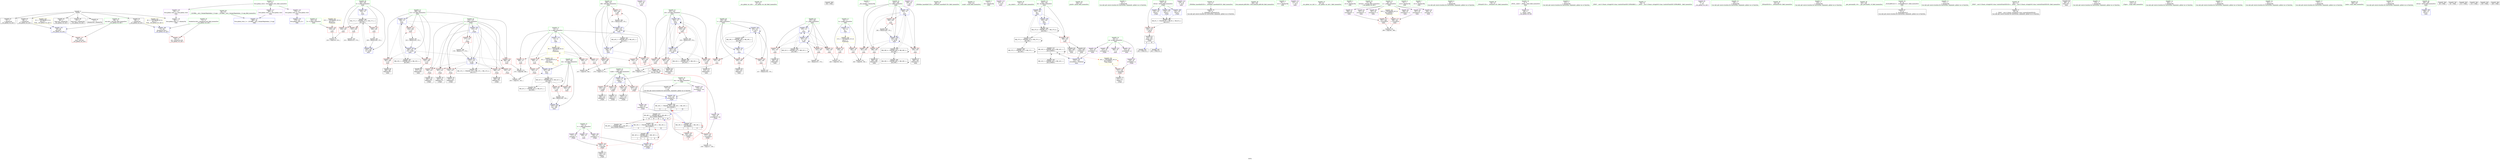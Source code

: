 digraph "SVFG" {
	label="SVFG";

	Node0x556168d90f80 [shape=record,color=grey,label="{NodeID: 0\nNullPtr}"];
	Node0x556168d90f80 -> Node0x556168db9830[style=solid];
	Node0x556168d90f80 -> Node0x556168db9930[style=solid];
	Node0x556168d90f80 -> Node0x556168db9a00[style=solid];
	Node0x556168d90f80 -> Node0x556168db9ad0[style=solid];
	Node0x556168d90f80 -> Node0x556168db9ba0[style=solid];
	Node0x556168d90f80 -> Node0x556168db9c70[style=solid];
	Node0x556168d90f80 -> Node0x556168dc09a0[style=solid];
	Node0x556168dbd4e0 [shape=record,color=grey,label="{NodeID: 277\n220 = cmp(218, 219, )\n}"];
	Node0x556168dbb730 [shape=record,color=blue,label="{NodeID: 194\n195\<--257\ni\<--inc13\nmain\n}"];
	Node0x556168dbb730 -> Node0x556168dbf080[style=dashed];
	Node0x556168dbb730 -> Node0x556168dbf150[style=dashed];
	Node0x556168dbb730 -> Node0x556168dbf220[style=dashed];
	Node0x556168dbb730 -> Node0x556168dbb730[style=dashed];
	Node0x556168dbb730 -> Node0x556168dd2c90[style=dashed];
	Node0x556168db88f0 [shape=record,color=purple,label="{NodeID: 111\n212\<--29\n\<--.str.2\nmain\n}"];
	Node0x556168db6c20 [shape=record,color=green,label="{NodeID: 28\n42\<--43\n__cxx_global_var_init\<--__cxx_global_var_init_field_insensitive\n}"];
	Node0x556168df4b10 [shape=record,color=black,label="{NodeID: 388\n356 = PHI()\n}"];
	Node0x556168dbe930 [shape=record,color=red,label="{NodeID: 139\n177\<--122\n\<--i\n_Z2goi\n}"];
	Node0x556168dbe930 -> Node0x556168dc68f0[style=solid];
	Node0x556168db9360 [shape=record,color=green,label="{NodeID: 56\n209\<--210\ni48\<--i48_field_insensitive\nmain\n}"];
	Node0x556168db9360 -> Node0x556168dc0190[style=solid];
	Node0x556168db9360 -> Node0x556168dc0260[style=solid];
	Node0x556168db9360 -> Node0x556168dc0330[style=solid];
	Node0x556168db9360 -> Node0x556168dbc020[style=solid];
	Node0x556168db9360 -> Node0x556168dbc1c0[style=solid];
	Node0x556168dbfff0 [shape=record,color=red,label="{NodeID: 167\n345\<--207\n\<--res\nmain\n}"];
	Node0x556168dbfff0 -> Node0x556168dc5e70[style=solid];
	Node0x556168dbabd0 [shape=record,color=black,label="{NodeID: 84\n286\<--285\nidxprom26\<--\nmain\n}"];
	Node0x556168da9210 [shape=record,color=green,label="{NodeID: 1\n7\<--1\n__dso_handle\<--dummyObj\nGlob }"];
	Node0x556168dc8b00 [shape=record,color=grey,label="{NodeID: 278\n240 = cmp(238, 239, )\n}"];
	Node0x556168dbb800 [shape=record,color=blue,label="{NodeID: 195\n199\<--14\ni15\<--\nmain\n}"];
	Node0x556168dbb800 -> Node0x556168dbf560[style=dashed];
	Node0x556168dbb800 -> Node0x556168dbf630[style=dashed];
	Node0x556168dbb800 -> Node0x556168dbf700[style=dashed];
	Node0x556168dbb800 -> Node0x556168dbf7d0[style=dashed];
	Node0x556168dbb800 -> Node0x556168dbbe80[style=dashed];
	Node0x556168dbb800 -> Node0x556168dd3690[style=dashed];
	Node0x556168db89c0 [shape=record,color=purple,label="{NodeID: 112\n248\<--29\n\<--.str.2\nmain\n}"];
	Node0x556168db6cf0 [shape=record,color=green,label="{NodeID: 29\n46\<--47\n_ZNSt8ios_base4InitC1Ev\<--_ZNSt8ios_base4InitC1Ev_field_insensitive\n}"];
	Node0x556168dc1530 [shape=record,color=black,label="{NodeID: 389\n117 = PHI(164, 342, )\n0th arg _Z2goi }"];
	Node0x556168dc1530 -> Node0x556168dc0c40[style=solid];
	Node0x556168dd99c0 [shape=record,color=black,label="{NodeID: 306\nMR_16V_4 = PHI(MR_16V_7, MR_16V_3, )\npts\{250000 \}\n|{|<s2>8|<s3>8|<s4>8}}"];
	Node0x556168dd99c0 -> Node0x556168dd1d90[style=dashed];
	Node0x556168dd99c0 -> Node0x556168dd99c0[style=dashed];
	Node0x556168dd99c0:s2 -> Node0x556168dbea00[style=dashed,color=red];
	Node0x556168dd99c0:s3 -> Node0x556168dc0de0[style=dashed,color=red];
	Node0x556168dd99c0:s4 -> Node0x556168dd1d90[style=dashed,color=red];
	Node0x556168dbea00 [shape=record,color=red,label="{NodeID: 140\n128\<--127\n\<--arrayidx\n_Z2goi\n}"];
	Node0x556168dbea00 -> Node0x556168dba2e0[style=solid];
	Node0x556168db9430 [shape=record,color=green,label="{NodeID: 57\n214\<--215\nscanf\<--scanf_field_insensitive\n}"];
	Node0x556168dc00c0 [shape=record,color=red,label="{NodeID: 168\n354\<--207\n\<--res\nmain\n}"];
	Node0x556168dbaca0 [shape=record,color=black,label="{NodeID: 85\n289\<--288\nidxprom28\<--\nmain\n}"];
	Node0x556168da19d0 [shape=record,color=green,label="{NodeID: 2\n11\<--1\n.str\<--dummyObj\nGlob }"];
	Node0x556168dbb8d0 [shape=record,color=blue,label="{NodeID: 196\n201\<--14\nj19\<--\nmain\n}"];
	Node0x556168dbb8d0 -> Node0x556168dbf8a0[style=dashed];
	Node0x556168dbb8d0 -> Node0x556168dbf970[style=dashed];
	Node0x556168dbb8d0 -> Node0x556168dbfa40[style=dashed];
	Node0x556168dbb8d0 -> Node0x556168dbfb10[style=dashed];
	Node0x556168dbb8d0 -> Node0x556168dbb8d0[style=dashed];
	Node0x556168dbb8d0 -> Node0x556168dbbdb0[style=dashed];
	Node0x556168dbb8d0 -> Node0x556168dd3b90[style=dashed];
	Node0x556168db8a90 [shape=record,color=purple,label="{NodeID: 113\n224\<--31\n\<--.str.3\nmain\n}"];
	Node0x556168db6dc0 [shape=record,color=green,label="{NodeID: 30\n52\<--53\n__cxa_atexit\<--__cxa_atexit_field_insensitive\n}"];
	Node0x556168dd9ec0 [shape=record,color=black,label="{NodeID: 307\nMR_18V_3 = PHI(MR_18V_7, MR_18V_1, )\npts\{280000 \}\n|{|<s5>8|<s6>8}}"];
	Node0x556168dd9ec0 -> Node0x556168dbeba0[style=dashed];
	Node0x556168dd9ec0 -> Node0x556168dbec70[style=dashed];
	Node0x556168dd9ec0 -> Node0x556168dc0f80[style=dashed];
	Node0x556168dd9ec0 -> Node0x556168dd2290[style=dashed];
	Node0x556168dd9ec0 -> Node0x556168dd9ec0[style=dashed];
	Node0x556168dd9ec0:s5 -> Node0x556168dd2290[style=dashed,color=red];
	Node0x556168dd9ec0:s6 -> Node0x556168dd9ec0[style=dashed,color=red];
	Node0x556168dbead0 [shape=record,color=red,label="{NodeID: 141\n151\<--150\n\<--arrayidx6\n_Z2goi\n}"];
	Node0x556168dbead0 -> Node0x556168dba620[style=solid];
	Node0x556168db9530 [shape=record,color=green,label="{NodeID: 58\n226\<--227\nprintf\<--printf_field_insensitive\n}"];
	Node0x556168dc0190 [shape=record,color=red,label="{NodeID: 169\n335\<--209\n\<--i48\nmain\n}"];
	Node0x556168dc0190 -> Node0x556168dbc8e0[style=solid];
	Node0x556168dbad70 [shape=record,color=black,label="{NodeID: 86\n293\<--292\nidxprom30\<--\nmain\n}"];
	Node0x556168da9770 [shape=record,color=green,label="{NodeID: 3\n14\<--1\n\<--dummyObj\nCan only get source location for instruction, argument, global var or function.}"];
	Node0x556168dd1390 [shape=record,color=black,label="{NodeID: 280\nMR_8V_3 = PHI(MR_8V_5, MR_8V_2, MR_8V_4, )\npts\{119 \}\n}"];
	Node0x556168dd1390 -> Node0x556168dbe110[style=dashed];
	Node0x556168dbb9a0 [shape=record,color=blue,label="{NodeID: 197\n203\<--138\nok\<--\nmain\n}"];
	Node0x556168dbb9a0 -> Node0x556168dbfbe0[style=dashed];
	Node0x556168dbb9a0 -> Node0x556168dbbb40[style=dashed];
	Node0x556168dbb9a0 -> Node0x556168dd76c0[style=dashed];
	Node0x556168dbb9a0 -> Node0x556168ddd0f0[style=dashed];
	Node0x556168db8b60 [shape=record,color=purple,label="{NodeID: 114\n228\<--33\n\<--.str.4\nmain\n}"];
	Node0x556168db6e90 [shape=record,color=green,label="{NodeID: 31\n51\<--57\n_ZNSt8ios_base4InitD1Ev\<--_ZNSt8ios_base4InitD1Ev_field_insensitive\n}"];
	Node0x556168db6e90 -> Node0x556168dba010[style=solid];
	Node0x556168dbeba0 [shape=record,color=red,label="{NodeID: 142\n157\<--156\n\<--arrayidx10\n_Z2goi\n}"];
	Node0x556168dbeba0 -> Node0x556168dbd1e0[style=solid];
	Node0x556168db9630 [shape=record,color=green,label="{NodeID: 59\n264\<--265\nllvm.memset.p0i8.i64\<--llvm.memset.p0i8.i64_field_insensitive\n}"];
	Node0x556168dc0260 [shape=record,color=red,label="{NodeID: 170\n342\<--209\n\<--i48\nmain\n|{<s0>16}}"];
	Node0x556168dc0260:s0 -> Node0x556168dc1530[style=solid,color=red];
	Node0x556168dbae40 [shape=record,color=black,label="{NodeID: 87\n296\<--295\nidxprom32\<--\nmain\n}"];
	Node0x556168da9800 [shape=record,color=green,label="{NodeID: 4\n29\<--1\n.str.2\<--dummyObj\nGlob }"];
	Node0x556168dd1890 [shape=record,color=black,label="{NodeID: 281\nMR_12V_2 = PHI(MR_12V_4, MR_12V_1, MR_12V_4, )\npts\{123 \}\n}"];
	Node0x556168dbba70 [shape=record,color=blue,label="{NodeID: 198\n205\<--14\nl\<--\nmain\n}"];
	Node0x556168dbba70 -> Node0x556168dbfcb0[style=dashed];
	Node0x556168dbba70 -> Node0x556168dbfd80[style=dashed];
	Node0x556168dbba70 -> Node0x556168dbfe50[style=dashed];
	Node0x556168dbba70 -> Node0x556168dbff20[style=dashed];
	Node0x556168dbba70 -> Node0x556168dbbc10[style=dashed];
	Node0x556168dbba70 -> Node0x556168ddd5f0[style=dashed];
	Node0x556168db8c30 [shape=record,color=purple,label="{NodeID: 115\n355\<--35\n\<--.str.5\nmain\n}"];
	Node0x556168db6f60 [shape=record,color=green,label="{NodeID: 32\n64\<--65\n__cxx_global_var_init.1\<--__cxx_global_var_init.1_field_insensitive\n}"];
	Node0x556168dbec70 [shape=record,color=red,label="{NodeID: 143\n164\<--163\n\<--arrayidx13\n_Z2goi\n|{<s0>8}}"];
	Node0x556168dbec70:s0 -> Node0x556168dc1530[style=solid,color=red];
	Node0x556168db9730 [shape=record,color=green,label="{NodeID: 60\n39\<--374\n_GLOBAL__sub_I_SergeyRogulenko_2_0.cpp\<--_GLOBAL__sub_I_SergeyRogulenko_2_0.cpp_field_insensitive\n}"];
	Node0x556168db9730 -> Node0x556168dc08a0[style=solid];
	Node0x556168dc0330 [shape=record,color=red,label="{NodeID: 171\n350\<--209\n\<--i48\nmain\n}"];
	Node0x556168dc0330 -> Node0x556168dbc760[style=solid];
	Node0x556168dbaf10 [shape=record,color=black,label="{NodeID: 88\n309\<--308\ntobool\<--\nmain\n}"];
	Node0x556168da8c80 [shape=record,color=green,label="{NodeID: 5\n31\<--1\n.str.3\<--dummyObj\nGlob }"];
	Node0x556168dd1d90 [shape=record,color=black,label="{NodeID: 282\nMR_16V_2 = PHI(MR_16V_4, MR_16V_1, MR_16V_5, )\npts\{250000 \}\n|{<s0>8|<s1>8|<s2>16}}"];
	Node0x556168dd1d90:s0 -> Node0x556168dd1d90[style=dashed,color=blue];
	Node0x556168dd1d90:s1 -> Node0x556168dd99c0[style=dashed,color=blue];
	Node0x556168dd1d90:s2 -> Node0x556168ddc6c0[style=dashed,color=blue];
	Node0x556168dbbb40 [shape=record,color=blue,label="{NodeID: 199\n203\<--262\nok\<--\nmain\n}"];
	Node0x556168dbbb40 -> Node0x556168dd76c0[style=dashed];
	Node0x556168dbd5f0 [shape=record,color=purple,label="{NodeID: 116\n379\<--37\nllvm.global_ctors_0\<--llvm.global_ctors\nGlob }"];
	Node0x556168dbd5f0 -> Node0x556168dc07a0[style=solid];
	Node0x556168db7030 [shape=record,color=green,label="{NodeID: 33\n67\<--68\nref.tmp\<--ref.tmp_field_insensitive\n__cxx_global_var_init.1\n}"];
	Node0x556168dbed40 [shape=record,color=red,label="{NodeID: 144\n219\<--191\n\<--tt\nmain\n}"];
	Node0x556168dbed40 -> Node0x556168dbd4e0[style=solid];
	Node0x556168db9830 [shape=record,color=black,label="{NodeID: 61\n2\<--3\ndummyVal\<--dummyVal\n}"];
	Node0x556168dc0400 [shape=record,color=red,label="{NodeID: 172\n291\<--290\n\<--arrayidx29\nmain\n}"];
	Node0x556168dc0400 -> Node0x556168dbca60[style=solid];
	Node0x556168dbafe0 [shape=record,color=black,label="{NodeID: 89\n316\<--308\nfrombool\<--\nmain\n}"];
	Node0x556168dbafe0 -> Node0x556168dbbce0[style=solid];
	Node0x556168da8d10 [shape=record,color=green,label="{NodeID: 6\n33\<--1\n.str.4\<--dummyObj\nGlob }"];
	Node0x556168dd2290 [shape=record,color=black,label="{NodeID: 283\nMR_18V_2 = PHI(MR_18V_3, MR_18V_1, MR_18V_5, )\npts\{280000 \}\n|{<s0>8|<s1>8|<s2>16}}"];
	Node0x556168dd2290:s0 -> Node0x556168dc0f80[style=dashed,color=blue];
	Node0x556168dd2290:s1 -> Node0x556168dd9ec0[style=dashed,color=blue];
	Node0x556168dd2290:s2 -> Node0x556168ddc6c0[style=dashed,color=blue];
	Node0x556168dbbc10 [shape=record,color=blue,label="{NodeID: 200\n205\<--305\nl\<--inc36\nmain\n}"];
	Node0x556168dbbc10 -> Node0x556168dbfcb0[style=dashed];
	Node0x556168dbbc10 -> Node0x556168dbfd80[style=dashed];
	Node0x556168dbbc10 -> Node0x556168dbfe50[style=dashed];
	Node0x556168dbbc10 -> Node0x556168dbff20[style=dashed];
	Node0x556168dbbc10 -> Node0x556168dbbc10[style=dashed];
	Node0x556168dbbc10 -> Node0x556168ddd5f0[style=dashed];
	Node0x556168dbd6f0 [shape=record,color=purple,label="{NodeID: 117\n380\<--37\nllvm.global_ctors_1\<--llvm.global_ctors\nGlob }"];
	Node0x556168dbd6f0 -> Node0x556168dc08a0[style=solid];
	Node0x556168db7100 [shape=record,color=green,label="{NodeID: 34\n69\<--70\nexn.slot\<--exn.slot_field_insensitive\n__cxx_global_var_init.1\n}"];
	Node0x556168db7100 -> Node0x556168dbdf70[style=solid];
	Node0x556168db7100 -> Node0x556168dc0aa0[style=solid];
	Node0x556168dbee10 [shape=record,color=red,label="{NodeID: 145\n218\<--193\n\<--ii\nmain\n}"];
	Node0x556168dbee10 -> Node0x556168dbd4e0[style=solid];
	Node0x556168db9930 [shape=record,color=black,label="{NodeID: 62\n87\<--3\n\<--dummyVal\n__cxx_global_var_init.1\n}"];
	Node0x556168dc04d0 [shape=record,color=red,label="{NodeID: 173\n298\<--297\n\<--arrayidx33\nmain\n}"];
	Node0x556168dc04d0 -> Node0x556168dbca60[style=solid];
	Node0x556168dbb0b0 [shape=record,color=black,label="{NodeID: 90\n311\<--310\nidxprom38\<--\nmain\n}"];
	Node0x556168da8da0 [shape=record,color=green,label="{NodeID: 7\n35\<--1\n.str.5\<--dummyObj\nGlob }"];
	Node0x556168dd2790 [shape=record,color=black,label="{NodeID: 284\nMR_27V_3 = PHI(MR_27V_4, MR_27V_2, )\npts\{194 \}\n}"];
	Node0x556168dd2790 -> Node0x556168dbee10[style=dashed];
	Node0x556168dd2790 -> Node0x556168dbeee0[style=dashed];
	Node0x556168dd2790 -> Node0x556168dbefb0[style=dashed];
	Node0x556168dd2790 -> Node0x556168dbc290[style=dashed];
	Node0x556168dbbce0 [shape=record,color=blue,label="{NodeID: 201\n315\<--316\narrayidx41\<--frombool\nmain\n}"];
	Node0x556168dbbce0 -> Node0x556168dbbce0[style=dashed];
	Node0x556168dbbce0 -> Node0x556168ddb7c0[style=dashed];
	Node0x556168dbd7f0 [shape=record,color=purple,label="{NodeID: 118\n381\<--37\nllvm.global_ctors_2\<--llvm.global_ctors\nGlob }"];
	Node0x556168dbd7f0 -> Node0x556168dc09a0[style=solid];
	Node0x556168db71d0 [shape=record,color=green,label="{NodeID: 35\n71\<--72\nehselector.slot\<--ehselector.slot_field_insensitive\n__cxx_global_var_init.1\n}"];
	Node0x556168db71d0 -> Node0x556168dbe040[style=solid];
	Node0x556168db71d0 -> Node0x556168dc0b70[style=solid];
	Node0x556168ddb7c0 [shape=record,color=black,label="{NodeID: 312\nMR_14V_3 = PHI(MR_14V_4, MR_14V_2, )\npts\{220000 \}\n|{|<s3>16}}"];
	Node0x556168ddb7c0 -> Node0x556168dbbce0[style=dashed];
	Node0x556168ddb7c0 -> Node0x556168dd5490[style=dashed];
	Node0x556168ddb7c0 -> Node0x556168ddb7c0[style=dashed];
	Node0x556168ddb7c0:s3 -> Node0x556168ddefa0[style=dashed,color=red];
	Node0x556168dbeee0 [shape=record,color=red,label="{NodeID: 146\n222\<--193\n\<--ii\nmain\n}"];
	Node0x556168dbeee0 -> Node0x556168dc6770[style=solid];
	Node0x556168db9a00 [shape=record,color=black,label="{NodeID: 63\n88\<--3\n\<--dummyVal\n__cxx_global_var_init.1\n}"];
	Node0x556168db9a00 -> Node0x556168dc0aa0[style=solid];
	Node0x556168dc05a0 [shape=record,color=blue,label="{NodeID: 174\n13\<--14\nn\<--\nGlob }"];
	Node0x556168dc05a0 -> Node0x556168ddf240[style=dashed];
	Node0x556168dbb180 [shape=record,color=black,label="{NodeID: 91\n314\<--313\nidxprom40\<--\nmain\n}"];
	Node0x556168da2a30 [shape=record,color=green,label="{NodeID: 8\n38\<--1\n\<--dummyObj\nCan only get source location for instruction, argument, global var or function.}"];
	Node0x556168dd2c90 [shape=record,color=black,label="{NodeID: 285\nMR_29V_2 = PHI(MR_29V_4, MR_29V_1, )\npts\{196 \}\n}"];
	Node0x556168dd2c90 -> Node0x556168dc1460[style=dashed];
	Node0x556168dbbdb0 [shape=record,color=blue,label="{NodeID: 202\n201\<--320\nj19\<--inc43\nmain\n}"];
	Node0x556168dbbdb0 -> Node0x556168dbf8a0[style=dashed];
	Node0x556168dbbdb0 -> Node0x556168dbf970[style=dashed];
	Node0x556168dbbdb0 -> Node0x556168dbfa40[style=dashed];
	Node0x556168dbbdb0 -> Node0x556168dbfb10[style=dashed];
	Node0x556168dbbdb0 -> Node0x556168dbb8d0[style=dashed];
	Node0x556168dbbdb0 -> Node0x556168dbbdb0[style=dashed];
	Node0x556168dbbdb0 -> Node0x556168dd3b90[style=dashed];
	Node0x556168dbd8f0 [shape=record,color=red,label="{NodeID: 119\n142\<--13\n\<--n\n_Z2goi\n}"];
	Node0x556168dbd8f0 -> Node0x556168dbd360[style=solid];
	Node0x556168db72a0 [shape=record,color=green,label="{NodeID: 36\n74\<--75\n_ZNSaIcEC1Ev\<--_ZNSaIcEC1Ev_field_insensitive\n}"];
	Node0x556168ddbcc0 [shape=record,color=black,label="{NodeID: 313\nMR_41V_4 = PHI(MR_41V_6, MR_41V_3, )\npts\{208 \}\n}"];
	Node0x556168ddbcc0 -> Node0x556168dbfff0[style=dashed];
	Node0x556168ddbcc0 -> Node0x556168dc00c0[style=dashed];
	Node0x556168ddbcc0 -> Node0x556168dbc0f0[style=dashed];
	Node0x556168ddbcc0 -> Node0x556168dd4a90[style=dashed];
	Node0x556168ddbcc0 -> Node0x556168ddbcc0[style=dashed];
	Node0x556168dbefb0 [shape=record,color=red,label="{NodeID: 147\n358\<--193\n\<--ii\nmain\n}"];
	Node0x556168dbefb0 -> Node0x556168dc62f0[style=solid];
	Node0x556168db9ad0 [shape=record,color=black,label="{NodeID: 64\n90\<--3\n\<--dummyVal\n__cxx_global_var_init.1\n}"];
	Node0x556168db9ad0 -> Node0x556168dc0b70[style=solid];
	Node0x556168dc06a0 [shape=record,color=blue,label="{NodeID: 175\n16\<--14\nk\<--\nGlob }"];
	Node0x556168dc06a0 -> Node0x556168ddf350[style=dashed];
	Node0x556168dbb250 [shape=record,color=purple,label="{NodeID: 92\n48\<--4\n\<--_ZStL8__ioinit\n__cxx_global_var_init\n}"];
	Node0x556168da2ac0 [shape=record,color=green,label="{NodeID: 9\n132\<--1\n\<--dummyObj\nCan only get source location for instruction, argument, global var or function.}"];
	Node0x556168dd3190 [shape=record,color=black,label="{NodeID: 286\nMR_31V_2 = PHI(MR_31V_3, MR_31V_1, )\npts\{198 \}\n}"];
	Node0x556168dd3190 -> Node0x556168dbb590[style=dashed];
	Node0x556168dd3190 -> Node0x556168dd3190[style=dashed];
	Node0x556168dbbe80 [shape=record,color=blue,label="{NodeID: 203\n199\<--325\ni15\<--inc46\nmain\n}"];
	Node0x556168dbbe80 -> Node0x556168dbf560[style=dashed];
	Node0x556168dbbe80 -> Node0x556168dbf630[style=dashed];
	Node0x556168dbbe80 -> Node0x556168dbf700[style=dashed];
	Node0x556168dbbe80 -> Node0x556168dbf7d0[style=dashed];
	Node0x556168dbbe80 -> Node0x556168dbbe80[style=dashed];
	Node0x556168dbbe80 -> Node0x556168dd3690[style=dashed];
	Node0x556168dbd9c0 [shape=record,color=red,label="{NodeID: 120\n233\<--13\n\<--n\nmain\n}"];
	Node0x556168dbd9c0 -> Node0x556168dbcd60[style=solid];
	Node0x556168db7370 [shape=record,color=green,label="{NodeID: 37\n78\<--79\n_ZNSt7__cxx1112basic_stringIcSt11char_traitsIcESaIcEEC1EPKcRKS3_\<--_ZNSt7__cxx1112basic_stringIcSt11char_traitsIcESaIcEEC1EPKcRKS3__field_insensitive\n}"];
	Node0x556168dbf080 [shape=record,color=red,label="{NodeID: 148\n232\<--195\n\<--i\nmain\n}"];
	Node0x556168dbf080 -> Node0x556168dbcd60[style=solid];
	Node0x556168db9ba0 [shape=record,color=black,label="{NodeID: 65\n96\<--3\nlpad.val\<--dummyVal\n__cxx_global_var_init.1\n}"];
	Node0x556168ddfdd0 [shape=record,color=yellow,style=double,label="{NodeID: 342\n45V_1 = ENCHI(MR_45V_0)\npts\{190000 \}\nFun[main]}"];
	Node0x556168ddfdd0 -> Node0x556168dc0400[style=dashed];
	Node0x556168ddfdd0 -> Node0x556168dc04d0[style=dashed];
	Node0x556168dc5e70 [shape=record,color=grey,label="{NodeID: 259\n346 = Binary(345, 159, )\n}"];
	Node0x556168dc5e70 -> Node0x556168dbc0f0[style=solid];
	Node0x556168dc07a0 [shape=record,color=blue,label="{NodeID: 176\n379\<--38\nllvm.global_ctors_0\<--\nGlob }"];
	Node0x556168dbb320 [shape=record,color=purple,label="{NodeID: 93\n76\<--11\n\<--.str\n__cxx_global_var_init.1\n}"];
	Node0x556168da2b50 [shape=record,color=green,label="{NodeID: 10\n138\<--1\n\<--dummyObj\nCan only get source location for instruction, argument, global var or function.}"];
	Node0x556168dd3690 [shape=record,color=black,label="{NodeID: 287\nMR_33V_2 = PHI(MR_33V_4, MR_33V_1, )\npts\{200 \}\n}"];
	Node0x556168dd3690 -> Node0x556168dbb800[style=dashed];
	Node0x556168dbbf50 [shape=record,color=blue,label="{NodeID: 204\n207\<--328\nres\<--\nmain\n}"];
	Node0x556168dbbf50 -> Node0x556168ddbcc0[style=dashed];
	Node0x556168dbda90 [shape=record,color=red,label="{NodeID: 121\n269\<--13\n\<--n\nmain\n}"];
	Node0x556168dbda90 -> Node0x556168dbcee0[style=solid];
	Node0x556168db7440 [shape=record,color=green,label="{NodeID: 38\n81\<--82\n_ZNSaIcED1Ev\<--_ZNSaIcED1Ev_field_insensitive\n}"];
	Node0x556168ddc6c0 [shape=record,color=black,label="{NodeID: 315\nMR_48V_3 = PHI(MR_48V_4, MR_48V_2, )\npts\{250000 280000 \}\n|{|<s1>16|<s2>16|<s3>16|<s4>16|<s5>16}}"];
	Node0x556168ddc6c0 -> Node0x556168dd5990[style=dashed];
	Node0x556168ddc6c0:s1 -> Node0x556168dbea00[style=dashed,color=red];
	Node0x556168ddc6c0:s2 -> Node0x556168dc0de0[style=dashed,color=red];
	Node0x556168ddc6c0:s3 -> Node0x556168dd1d90[style=dashed,color=red];
	Node0x556168ddc6c0:s4 -> Node0x556168dd2290[style=dashed,color=red];
	Node0x556168ddc6c0:s5 -> Node0x556168dd9ec0[style=dashed,color=red];
	Node0x556168dbf150 [shape=record,color=red,label="{NodeID: 149\n242\<--195\n\<--i\nmain\n}"];
	Node0x556168dbf150 -> Node0x556168dbaa30[style=solid];
	Node0x556168db9c70 [shape=record,color=black,label="{NodeID: 66\n97\<--3\nlpad.val1\<--dummyVal\n__cxx_global_var_init.1\n}"];
	Node0x556168dc5ff0 [shape=record,color=grey,label="{NodeID: 260\n305 = Binary(304, 179, )\n}"];
	Node0x556168dc5ff0 -> Node0x556168dbbc10[style=solid];
	Node0x556168dc08a0 [shape=record,color=blue,label="{NodeID: 177\n380\<--39\nllvm.global_ctors_1\<--_GLOBAL__sub_I_SergeyRogulenko_2_0.cpp\nGlob }"];
	Node0x556168dbb3f0 [shape=record,color=purple,label="{NodeID: 94\n244\<--18\narrayidx\<--a\nmain\n}"];
	Node0x556168da2be0 [shape=record,color=green,label="{NodeID: 11\n159\<--1\n\<--dummyObj\nCan only get source location for instruction, argument, global var or function.}"];
	Node0x556168dd3b90 [shape=record,color=black,label="{NodeID: 288\nMR_35V_2 = PHI(MR_35V_3, MR_35V_1, )\npts\{202 \}\n}"];
	Node0x556168dd3b90 -> Node0x556168dbb8d0[style=dashed];
	Node0x556168dd3b90 -> Node0x556168dd3b90[style=dashed];
	Node0x556168dbc020 [shape=record,color=blue,label="{NodeID: 205\n209\<--14\ni48\<--\nmain\n}"];
	Node0x556168dbc020 -> Node0x556168dc0190[style=dashed];
	Node0x556168dbc020 -> Node0x556168dc0260[style=dashed];
	Node0x556168dbc020 -> Node0x556168dc0330[style=dashed];
	Node0x556168dbc020 -> Node0x556168dbc1c0[style=dashed];
	Node0x556168dbc020 -> Node0x556168dd4f90[style=dashed];
	Node0x556168dbdb60 [shape=record,color=red,label="{NodeID: 122\n275\<--13\n\<--n\nmain\n}"];
	Node0x556168dbdb60 -> Node0x556168dbcbe0[style=solid];
	Node0x556168db7510 [shape=record,color=green,label="{NodeID: 39\n105\<--106\n__gxx_personality_v0\<--__gxx_personality_v0_field_insensitive\n}"];
	Node0x556168dbf220 [shape=record,color=red,label="{NodeID: 150\n256\<--195\n\<--i\nmain\n}"];
	Node0x556168dbf220 -> Node0x556168dbc5e0[style=solid];
	Node0x556168db9d40 [shape=record,color=black,label="{NodeID: 67\n9\<--8\n\<--_ZL4taskB5cxx11\nCan only get source location for instruction, argument, global var or function.}"];
	Node0x556168dc6170 [shape=record,color=grey,label="{NodeID: 261\n325 = Binary(324, 179, )\n}"];
	Node0x556168dc6170 -> Node0x556168dbbe80[style=solid];
	Node0x556168dc09a0 [shape=record,color=blue, style = dotted,label="{NodeID: 178\n381\<--3\nllvm.global_ctors_2\<--dummyVal\nGlob }"];
	Node0x556168dbb4c0 [shape=record,color=purple,label="{NodeID: 95\n247\<--18\narrayidx10\<--a\nmain\n}"];
	Node0x556168da1b20 [shape=record,color=green,label="{NodeID: 12\n173\<--1\n\<--dummyObj\nCan only get source location for instruction, argument, global var or function.}"];
	Node0x556168dd4090 [shape=record,color=black,label="{NodeID: 289\nMR_37V_2 = PHI(MR_37V_3, MR_37V_1, )\npts\{204 \}\n}"];
	Node0x556168dd4090 -> Node0x556168dd4090[style=dashed];
	Node0x556168dd4090 -> Node0x556168ddd0f0[style=dashed];
	Node0x556168dbc0f0 [shape=record,color=blue,label="{NodeID: 206\n207\<--346\nres\<--dec\nmain\n}"];
	Node0x556168dbc0f0 -> Node0x556168ddbcc0[style=dashed];
	Node0x556168dbdc30 [shape=record,color=red,label="{NodeID: 123\n328\<--13\n\<--n\nmain\n}"];
	Node0x556168dbdc30 -> Node0x556168dbbf50[style=solid];
	Node0x556168db75e0 [shape=record,color=green,label="{NodeID: 40\n85\<--111\n_ZNSt7__cxx1112basic_stringIcSt11char_traitsIcESaIcEED1Ev\<--_ZNSt7__cxx1112basic_stringIcSt11char_traitsIcESaIcEED1Ev_field_insensitive\n}"];
	Node0x556168db75e0 -> Node0x556168dba110[style=solid];
	Node0x556168ddd0f0 [shape=record,color=black,label="{NodeID: 317\nMR_37V_4 = PHI(MR_37V_6, MR_37V_3, )\npts\{204 \}\n}"];
	Node0x556168ddd0f0 -> Node0x556168dbb9a0[style=dashed];
	Node0x556168ddd0f0 -> Node0x556168dd4090[style=dashed];
	Node0x556168ddd0f0 -> Node0x556168ddd0f0[style=dashed];
	Node0x556168dbf2f0 [shape=record,color=red,label="{NodeID: 151\n238\<--197\n\<--j\nmain\n}"];
	Node0x556168dbf2f0 -> Node0x556168dc8b00[style=solid];
	Node0x556168db9e40 [shape=record,color=black,label="{NodeID: 68\n188\<--14\nmain_ret\<--\nmain\n}"];
	Node0x556168dc62f0 [shape=record,color=grey,label="{NodeID: 262\n359 = Binary(358, 179, )\n}"];
	Node0x556168dc62f0 -> Node0x556168dbc290[style=solid];
	Node0x556168dc0aa0 [shape=record,color=blue,label="{NodeID: 179\n69\<--88\nexn.slot\<--\n__cxx_global_var_init.1\n}"];
	Node0x556168dc0aa0 -> Node0x556168dbdf70[style=dashed];
	Node0x556168db7cc0 [shape=record,color=purple,label="{NodeID: 96\n287\<--18\narrayidx27\<--a\nmain\n}"];
	Node0x556168da1bf0 [shape=record,color=green,label="{NodeID: 13\n179\<--1\n\<--dummyObj\nCan only get source location for instruction, argument, global var or function.}"];
	Node0x556168dd4590 [shape=record,color=black,label="{NodeID: 290\nMR_39V_2 = PHI(MR_39V_3, MR_39V_1, )\npts\{206 \}\n}"];
	Node0x556168dd4590 -> Node0x556168dd4590[style=dashed];
	Node0x556168dd4590 -> Node0x556168ddd5f0[style=dashed];
	Node0x556168dbc1c0 [shape=record,color=blue,label="{NodeID: 207\n209\<--351\ni48\<--inc56\nmain\n}"];
	Node0x556168dbc1c0 -> Node0x556168dc0190[style=dashed];
	Node0x556168dbc1c0 -> Node0x556168dc0260[style=dashed];
	Node0x556168dbc1c0 -> Node0x556168dc0330[style=dashed];
	Node0x556168dbc1c0 -> Node0x556168dbc1c0[style=dashed];
	Node0x556168dbc1c0 -> Node0x556168dd4f90[style=dashed];
	Node0x556168dbdd00 [shape=record,color=red,label="{NodeID: 124\n336\<--13\n\<--n\nmain\n}"];
	Node0x556168dbdd00 -> Node0x556168dbc8e0[style=solid];
	Node0x556168db76b0 [shape=record,color=green,label="{NodeID: 41\n114\<--115\n_Z2goi\<--_Z2goi_field_insensitive\n}"];
	Node0x556168ddd5f0 [shape=record,color=black,label="{NodeID: 318\nMR_39V_4 = PHI(MR_39V_6, MR_39V_3, )\npts\{206 \}\n}"];
	Node0x556168ddd5f0 -> Node0x556168dbba70[style=dashed];
	Node0x556168ddd5f0 -> Node0x556168dd4590[style=dashed];
	Node0x556168ddd5f0 -> Node0x556168ddd5f0[style=dashed];
	Node0x556168dbf3c0 [shape=record,color=red,label="{NodeID: 152\n245\<--197\n\<--j\nmain\n}"];
	Node0x556168dbf3c0 -> Node0x556168dbab00[style=solid];
	Node0x556168db9f10 [shape=record,color=black,label="{NodeID: 69\n27\<--26\n\<--ma\nCan only get source location for instruction, argument, global var or function.}"];
	Node0x556168dc6470 [shape=record,color=grey,label="{NodeID: 263\n252 = Binary(251, 179, )\n}"];
	Node0x556168dc6470 -> Node0x556168dbb660[style=solid];
	Node0x556168dc0b70 [shape=record,color=blue,label="{NodeID: 180\n71\<--90\nehselector.slot\<--\n__cxx_global_var_init.1\n}"];
	Node0x556168dc0b70 -> Node0x556168dbe040[style=dashed];
	Node0x556168db7d90 [shape=record,color=purple,label="{NodeID: 97\n290\<--18\narrayidx29\<--a\nmain\n}"];
	Node0x556168db7d90 -> Node0x556168dc0400[style=solid];
	Node0x556168da1cc0 [shape=record,color=green,label="{NodeID: 14\n262\<--1\n\<--dummyObj\nCan only get source location for instruction, argument, global var or function.}"];
	Node0x556168dd4a90 [shape=record,color=black,label="{NodeID: 291\nMR_41V_2 = PHI(MR_41V_4, MR_41V_1, )\npts\{208 \}\n}"];
	Node0x556168dd4a90 -> Node0x556168dbbf50[style=dashed];
	Node0x556168dbc290 [shape=record,color=blue,label="{NodeID: 208\n193\<--359\nii\<--inc60\nmain\n}"];
	Node0x556168dbc290 -> Node0x556168dd2790[style=dashed];
	Node0x556168dbddd0 [shape=record,color=red,label="{NodeID: 125\n239\<--16\n\<--k\nmain\n}"];
	Node0x556168dbddd0 -> Node0x556168dc8b00[style=solid];
	Node0x556168db77b0 [shape=record,color=green,label="{NodeID: 42\n118\<--119\nretval\<--retval_field_insensitive\n_Z2goi\n}"];
	Node0x556168db77b0 -> Node0x556168dbe110[style=solid];
	Node0x556168db77b0 -> Node0x556168dc0d10[style=solid];
	Node0x556168db77b0 -> Node0x556168dc1050[style=solid];
	Node0x556168db77b0 -> Node0x556168dc11f0[style=solid];
	Node0x556168dbf490 [shape=record,color=red,label="{NodeID: 153\n251\<--197\n\<--j\nmain\n}"];
	Node0x556168dbf490 -> Node0x556168dc6470[style=solid];
	Node0x556168dba010 [shape=record,color=black,label="{NodeID: 70\n50\<--51\n\<--_ZNSt8ios_base4InitD1Ev\nCan only get source location for instruction, argument, global var or function.}"];
	Node0x556168dc65f0 [shape=record,color=grey,label="{NodeID: 264\n320 = Binary(319, 179, )\n}"];
	Node0x556168dc65f0 -> Node0x556168dbbdb0[style=solid];
	Node0x556168dc0c40 [shape=record,color=blue,label="{NodeID: 181\n120\<--117\nv.addr\<--v\n_Z2goi\n}"];
	Node0x556168dc0c40 -> Node0x556168dbe1e0[style=dashed];
	Node0x556168dc0c40 -> Node0x556168dbe2b0[style=dashed];
	Node0x556168dc0c40 -> Node0x556168dbe380[style=dashed];
	Node0x556168dc0c40 -> Node0x556168dbe450[style=dashed];
	Node0x556168db7e60 [shape=record,color=purple,label="{NodeID: 98\n294\<--18\narrayidx31\<--a\nmain\n}"];
	Node0x556168da1d90 [shape=record,color=green,label="{NodeID: 15\n263\<--1\n\<--dummyObj\nCan only get source location for instruction, argument, global var or function.}"];
	Node0x556168dd4f90 [shape=record,color=black,label="{NodeID: 292\nMR_43V_2 = PHI(MR_43V_4, MR_43V_1, )\npts\{210 \}\n}"];
	Node0x556168dd4f90 -> Node0x556168dbc020[style=dashed];
	Node0x556168dbdea0 [shape=record,color=red,label="{NodeID: 126\n282\<--16\n\<--k\nmain\n}"];
	Node0x556168dbdea0 -> Node0x556168dbd060[style=solid];
	Node0x556168db7880 [shape=record,color=green,label="{NodeID: 43\n120\<--121\nv.addr\<--v.addr_field_insensitive\n_Z2goi\n}"];
	Node0x556168db7880 -> Node0x556168dbe1e0[style=solid];
	Node0x556168db7880 -> Node0x556168dbe2b0[style=solid];
	Node0x556168db7880 -> Node0x556168dbe380[style=solid];
	Node0x556168db7880 -> Node0x556168dbe450[style=solid];
	Node0x556168db7880 -> Node0x556168dc0c40[style=solid];
	Node0x556168dddff0 [shape=record,color=yellow,style=double,label="{NodeID: 320\n2V_1 = ENCHI(MR_2V_0)\npts\{70 \}\nFun[__cxx_global_var_init.1]}"];
	Node0x556168dddff0 -> Node0x556168dc0aa0[style=dashed];
	Node0x556168dbf560 [shape=record,color=red,label="{NodeID: 154\n268\<--199\n\<--i15\nmain\n}"];
	Node0x556168dbf560 -> Node0x556168dbcee0[style=solid];
	Node0x556168dba110 [shape=record,color=black,label="{NodeID: 71\n84\<--85\n\<--_ZNSt7__cxx1112basic_stringIcSt11char_traitsIcESaIcEED1Ev\nCan only get source location for instruction, argument, global var or function.}"];
	Node0x556168dc6770 [shape=record,color=grey,label="{NodeID: 265\n223 = Binary(222, 179, )\n}"];
	Node0x556168dc0d10 [shape=record,color=blue,label="{NodeID: 182\n118\<--132\nretval\<--\n_Z2goi\n}"];
	Node0x556168dc0d10 -> Node0x556168dd1390[style=dashed];
	Node0x556168db7f30 [shape=record,color=purple,label="{NodeID: 99\n297\<--18\narrayidx33\<--a\nmain\n}"];
	Node0x556168db7f30 -> Node0x556168dc04d0[style=solid];
	Node0x556168da8440 [shape=record,color=green,label="{NodeID: 16\n331\<--1\n\<--dummyObj\nCan only get source location for instruction, argument, global var or function.}"];
	Node0x556168dd5490 [shape=record,color=black,label="{NodeID: 293\nMR_14V_2 = PHI(MR_14V_3, MR_14V_1, )\npts\{220000 \}\n}"];
	Node0x556168dd5490 -> Node0x556168ddb7c0[style=dashed];
	Node0x556168dbdf70 [shape=record,color=red,label="{NodeID: 127\n94\<--69\nexn\<--exn.slot\n__cxx_global_var_init.1\n}"];
	Node0x556168db7950 [shape=record,color=green,label="{NodeID: 44\n122\<--123\ni\<--i_field_insensitive\n_Z2goi\n}"];
	Node0x556168db7950 -> Node0x556168dbe520[style=solid];
	Node0x556168db7950 -> Node0x556168dbe5f0[style=solid];
	Node0x556168db7950 -> Node0x556168dbe6c0[style=solid];
	Node0x556168db7950 -> Node0x556168dbe790[style=solid];
	Node0x556168db7950 -> Node0x556168dbe860[style=solid];
	Node0x556168db7950 -> Node0x556168dbe930[style=solid];
	Node0x556168db7950 -> Node0x556168dc0eb0[style=solid];
	Node0x556168db7950 -> Node0x556168dc1120[style=solid];
	Node0x556168ddeb10 [shape=record,color=yellow,style=double,label="{NodeID: 321\n4V_1 = ENCHI(MR_4V_0)\npts\{72 \}\nFun[__cxx_global_var_init.1]}"];
	Node0x556168ddeb10 -> Node0x556168dc0b70[style=dashed];
	Node0x556168dbf630 [shape=record,color=red,label="{NodeID: 155\n285\<--199\n\<--i15\nmain\n}"];
	Node0x556168dbf630 -> Node0x556168dbabd0[style=solid];
	Node0x556168dba210 [shape=record,color=black,label="{NodeID: 72\n126\<--125\nidxprom\<--\n_Z2goi\n}"];
	Node0x556168dc68f0 [shape=record,color=grey,label="{NodeID: 266\n178 = Binary(177, 179, )\n}"];
	Node0x556168dc68f0 -> Node0x556168dc1120[style=solid];
	Node0x556168dc0de0 [shape=record,color=blue,label="{NodeID: 183\n136\<--138\narrayidx2\<--\n_Z2goi\n}"];
	Node0x556168dc0de0 -> Node0x556168dd99c0[style=dashed];
	Node0x556168db8000 [shape=record,color=purple,label="{NodeID: 100\n147\<--20\narrayidx4\<--g\n_Z2goi\n}"];
	Node0x556168da8510 [shape=record,color=green,label="{NodeID: 17\n332\<--1\n\<--dummyObj\nCan only get source location for instruction, argument, global var or function.}"];
	Node0x556168dd5990 [shape=record,color=black,label="{NodeID: 294\nMR_48V_2 = PHI(MR_48V_3, MR_48V_1, )\npts\{250000 280000 \}\n}"];
	Node0x556168dd5990 -> Node0x556168ddc6c0[style=dashed];
	Node0x556168dbe040 [shape=record,color=red,label="{NodeID: 128\n95\<--71\nsel\<--ehselector.slot\n__cxx_global_var_init.1\n}"];
	Node0x556168db7a20 [shape=record,color=green,label="{NodeID: 45\n186\<--187\nmain\<--main_field_insensitive\n}"];
	Node0x556168ddebf0 [shape=record,color=yellow,style=double,label="{NodeID: 322\n6V_1 = ENCHI(MR_6V_0)\npts\{15 \}\nFun[_Z2goi]|{|<s1>8}}"];
	Node0x556168ddebf0 -> Node0x556168dbd8f0[style=dashed];
	Node0x556168ddebf0:s1 -> Node0x556168ddebf0[style=dashed,color=red];
	Node0x556168dbf700 [shape=record,color=red,label="{NodeID: 156\n310\<--199\n\<--i15\nmain\n}"];
	Node0x556168dbf700 -> Node0x556168dbb0b0[style=solid];
	Node0x556168dba2e0 [shape=record,color=black,label="{NodeID: 73\n129\<--128\ntobool\<--\n_Z2goi\n}"];
	Node0x556168dbc5e0 [shape=record,color=grey,label="{NodeID: 267\n257 = Binary(256, 179, )\n}"];
	Node0x556168dbc5e0 -> Node0x556168dbb730[style=solid];
	Node0x556168dc0eb0 [shape=record,color=blue,label="{NodeID: 184\n122\<--14\ni\<--\n_Z2goi\n}"];
	Node0x556168dc0eb0 -> Node0x556168dbe520[style=dashed];
	Node0x556168dc0eb0 -> Node0x556168dbe5f0[style=dashed];
	Node0x556168dc0eb0 -> Node0x556168dbe6c0[style=dashed];
	Node0x556168dc0eb0 -> Node0x556168dbe790[style=dashed];
	Node0x556168dc0eb0 -> Node0x556168dbe860[style=dashed];
	Node0x556168dc0eb0 -> Node0x556168dbe930[style=dashed];
	Node0x556168dc0eb0 -> Node0x556168dc1120[style=dashed];
	Node0x556168dc0eb0 -> Node0x556168dd1890[style=dashed];
	Node0x556168db80d0 [shape=record,color=purple,label="{NodeID: 101\n150\<--20\narrayidx6\<--g\n_Z2goi\n}"];
	Node0x556168db80d0 -> Node0x556168dbead0[style=solid];
	Node0x556168da85e0 [shape=record,color=green,label="{NodeID: 18\n341\<--1\n\<--dummyObj\nCan only get source location for instruction, argument, global var or function.}"];
	Node0x556168dbe110 [shape=record,color=red,label="{NodeID: 129\n184\<--118\n\<--retval\n_Z2goi\n}"];
	Node0x556168dbe110 -> Node0x556168dba960[style=solid];
	Node0x556168db7b20 [shape=record,color=green,label="{NodeID: 46\n189\<--190\nretval\<--retval_field_insensitive\nmain\n}"];
	Node0x556168db7b20 -> Node0x556168dc12c0[style=solid];
	Node0x556168dbf7d0 [shape=record,color=red,label="{NodeID: 157\n324\<--199\n\<--i15\nmain\n}"];
	Node0x556168dbf7d0 -> Node0x556168dc6170[style=solid];
	Node0x556168dba3b0 [shape=record,color=black,label="{NodeID: 74\n135\<--134\nidxprom1\<--\n_Z2goi\n}"];
	Node0x556168dbc760 [shape=record,color=grey,label="{NodeID: 268\n351 = Binary(350, 179, )\n}"];
	Node0x556168dbc760 -> Node0x556168dbc1c0[style=solid];
	Node0x556168dc0f80 [shape=record,color=blue,label="{NodeID: 185\n170\<--167\narrayidx16\<--\n_Z2goi\n}"];
	Node0x556168dc0f80 -> Node0x556168dd2290[style=dashed];
	Node0x556168db81a0 [shape=record,color=purple,label="{NodeID: 102\n260\<--20\n\<--g\nmain\n}"];
	Node0x556168da86b0 [shape=record,color=green,label="{NodeID: 19\n4\<--6\n_ZStL8__ioinit\<--_ZStL8__ioinit_field_insensitive\nGlob }"];
	Node0x556168da86b0 -> Node0x556168dbb250[style=solid];
	Node0x556168dbe1e0 [shape=record,color=red,label="{NodeID: 130\n125\<--120\n\<--v.addr\n_Z2goi\n}"];
	Node0x556168dbe1e0 -> Node0x556168dba210[style=solid];
	Node0x556168db7bf0 [shape=record,color=green,label="{NodeID: 47\n191\<--192\ntt\<--tt_field_insensitive\nmain\n}"];
	Node0x556168db7bf0 -> Node0x556168dbed40[style=solid];
	Node0x556168dbf8a0 [shape=record,color=red,label="{NodeID: 158\n274\<--201\n\<--j19\nmain\n}"];
	Node0x556168dbf8a0 -> Node0x556168dbcbe0[style=solid];
	Node0x556168dba480 [shape=record,color=black,label="{NodeID: 75\n146\<--145\nidxprom3\<--\n_Z2goi\n}"];
	Node0x556168dbc8e0 [shape=record,color=grey,label="{NodeID: 269\n337 = cmp(335, 336, )\n}"];
	Node0x556168dc1050 [shape=record,color=blue,label="{NodeID: 186\n118\<--173\nretval\<--\n_Z2goi\n}"];
	Node0x556168dc1050 -> Node0x556168dd1390[style=dashed];
	Node0x556168db8270 [shape=record,color=purple,label="{NodeID: 103\n312\<--20\narrayidx39\<--g\nmain\n}"];
	Node0x556168da8780 [shape=record,color=green,label="{NodeID: 20\n8\<--10\n_ZL4taskB5cxx11\<--_ZL4taskB5cxx11_field_insensitive\nGlob }"];
	Node0x556168da8780 -> Node0x556168db9d40[style=solid];
	Node0x556168df3580 [shape=record,color=black,label="{NodeID: 380\n49 = PHI()\n}"];
	Node0x556168dbe2b0 [shape=record,color=red,label="{NodeID: 131\n134\<--120\n\<--v.addr\n_Z2goi\n}"];
	Node0x556168dbe2b0 -> Node0x556168dba3b0[style=solid];
	Node0x556168db8ce0 [shape=record,color=green,label="{NodeID: 48\n193\<--194\nii\<--ii_field_insensitive\nmain\n}"];
	Node0x556168db8ce0 -> Node0x556168dbee10[style=solid];
	Node0x556168db8ce0 -> Node0x556168dbeee0[style=solid];
	Node0x556168db8ce0 -> Node0x556168dbefb0[style=solid];
	Node0x556168db8ce0 -> Node0x556168dc1390[style=solid];
	Node0x556168db8ce0 -> Node0x556168dbc290[style=solid];
	Node0x556168dbf970 [shape=record,color=red,label="{NodeID: 159\n292\<--201\n\<--j19\nmain\n}"];
	Node0x556168dbf970 -> Node0x556168dbad70[style=solid];
	Node0x556168dba550 [shape=record,color=black,label="{NodeID: 76\n149\<--148\nidxprom5\<--\n_Z2goi\n}"];
	Node0x556168dbca60 [shape=record,color=grey,label="{NodeID: 270\n299 = cmp(291, 298, )\n}"];
	Node0x556168dc1120 [shape=record,color=blue,label="{NodeID: 187\n122\<--178\ni\<--inc\n_Z2goi\n}"];
	Node0x556168dc1120 -> Node0x556168dbe520[style=dashed];
	Node0x556168dc1120 -> Node0x556168dbe5f0[style=dashed];
	Node0x556168dc1120 -> Node0x556168dbe6c0[style=dashed];
	Node0x556168dc1120 -> Node0x556168dbe790[style=dashed];
	Node0x556168dc1120 -> Node0x556168dbe860[style=dashed];
	Node0x556168dc1120 -> Node0x556168dbe930[style=dashed];
	Node0x556168dc1120 -> Node0x556168dc1120[style=dashed];
	Node0x556168dc1120 -> Node0x556168dd1890[style=dashed];
	Node0x556168db8340 [shape=record,color=purple,label="{NodeID: 104\n315\<--20\narrayidx41\<--g\nmain\n}"];
	Node0x556168db8340 -> Node0x556168dbbce0[style=solid];
	Node0x556168db6730 [shape=record,color=green,label="{NodeID: 21\n13\<--15\nn\<--n_field_insensitive\nGlob }"];
	Node0x556168db6730 -> Node0x556168dbd8f0[style=solid];
	Node0x556168db6730 -> Node0x556168dbd9c0[style=solid];
	Node0x556168db6730 -> Node0x556168dbda90[style=solid];
	Node0x556168db6730 -> Node0x556168dbdb60[style=solid];
	Node0x556168db6730 -> Node0x556168dbdc30[style=solid];
	Node0x556168db6730 -> Node0x556168dbdd00[style=solid];
	Node0x556168db6730 -> Node0x556168dc05a0[style=solid];
	Node0x556168df43b0 [shape=record,color=black,label="{NodeID: 381\n83 = PHI()\n}"];
	Node0x556168dbe380 [shape=record,color=red,label="{NodeID: 132\n145\<--120\n\<--v.addr\n_Z2goi\n}"];
	Node0x556168dbe380 -> Node0x556168dba480[style=solid];
	Node0x556168db8db0 [shape=record,color=green,label="{NodeID: 49\n195\<--196\ni\<--i_field_insensitive\nmain\n}"];
	Node0x556168db8db0 -> Node0x556168dbf080[style=solid];
	Node0x556168db8db0 -> Node0x556168dbf150[style=solid];
	Node0x556168db8db0 -> Node0x556168dbf220[style=solid];
	Node0x556168db8db0 -> Node0x556168dc1460[style=solid];
	Node0x556168db8db0 -> Node0x556168dbb730[style=solid];
	Node0x556168ddefa0 [shape=record,color=yellow,style=double,label="{NodeID: 326\n14V_1 = ENCHI(MR_14V_0)\npts\{220000 \}\nFun[_Z2goi]|{|<s1>8}}"];
	Node0x556168ddefa0 -> Node0x556168dbead0[style=dashed];
	Node0x556168ddefa0:s1 -> Node0x556168ddefa0[style=dashed,color=red];
	Node0x556168dbfa40 [shape=record,color=red,label="{NodeID: 160\n313\<--201\n\<--j19\nmain\n}"];
	Node0x556168dbfa40 -> Node0x556168dbb180[style=solid];
	Node0x556168dba620 [shape=record,color=black,label="{NodeID: 77\n152\<--151\ntobool7\<--\n_Z2goi\n}"];
	Node0x556168dbcbe0 [shape=record,color=grey,label="{NodeID: 271\n276 = cmp(274, 275, )\n}"];
	Node0x556168dc11f0 [shape=record,color=blue,label="{NodeID: 188\n118\<--132\nretval\<--\n_Z2goi\n}"];
	Node0x556168dc11f0 -> Node0x556168dd1390[style=dashed];
	Node0x556168db8410 [shape=record,color=purple,label="{NodeID: 105\n127\<--23\narrayidx\<--u\n_Z2goi\n}"];
	Node0x556168db8410 -> Node0x556168dbea00[style=solid];
	Node0x556168db67c0 [shape=record,color=green,label="{NodeID: 22\n16\<--17\nk\<--k_field_insensitive\nGlob }"];
	Node0x556168db67c0 -> Node0x556168dbddd0[style=solid];
	Node0x556168db67c0 -> Node0x556168dbdea0[style=solid];
	Node0x556168db67c0 -> Node0x556168dc06a0[style=solid];
	Node0x556168df44b0 [shape=record,color=black,label="{NodeID: 382\n165 = PHI(116, )\n}"];
	Node0x556168dd76c0 [shape=record,color=black,label="{NodeID: 299\nMR_37V_8 = PHI(MR_37V_7, MR_37V_6, )\npts\{204 \}\n}"];
	Node0x556168dd76c0 -> Node0x556168dbfbe0[style=dashed];
	Node0x556168dd76c0 -> Node0x556168dbbb40[style=dashed];
	Node0x556168dd76c0 -> Node0x556168dd76c0[style=dashed];
	Node0x556168dd76c0 -> Node0x556168ddd0f0[style=dashed];
	Node0x556168dbe450 [shape=record,color=red,label="{NodeID: 133\n167\<--120\n\<--v.addr\n_Z2goi\n}"];
	Node0x556168dbe450 -> Node0x556168dc0f80[style=solid];
	Node0x556168db8e80 [shape=record,color=green,label="{NodeID: 50\n197\<--198\nj\<--j_field_insensitive\nmain\n}"];
	Node0x556168db8e80 -> Node0x556168dbf2f0[style=solid];
	Node0x556168db8e80 -> Node0x556168dbf3c0[style=solid];
	Node0x556168db8e80 -> Node0x556168dbf490[style=solid];
	Node0x556168db8e80 -> Node0x556168dbb590[style=solid];
	Node0x556168db8e80 -> Node0x556168dbb660[style=solid];
	Node0x556168dbfb10 [shape=record,color=red,label="{NodeID: 161\n319\<--201\n\<--j19\nmain\n}"];
	Node0x556168dbfb10 -> Node0x556168dc65f0[style=solid];
	Node0x556168dba6f0 [shape=record,color=black,label="{NodeID: 78\n155\<--154\nidxprom9\<--\n_Z2goi\n}"];
	Node0x556168dbcd60 [shape=record,color=grey,label="{NodeID: 272\n234 = cmp(232, 233, )\n}"];
	Node0x556168dc12c0 [shape=record,color=blue,label="{NodeID: 189\n189\<--14\nretval\<--\nmain\n}"];
	Node0x556168db84e0 [shape=record,color=purple,label="{NodeID: 106\n136\<--23\narrayidx2\<--u\n_Z2goi\n}"];
	Node0x556168db84e0 -> Node0x556168dc0de0[style=solid];
	Node0x556168db6850 [shape=record,color=green,label="{NodeID: 23\n18\<--19\na\<--a_field_insensitive\nGlob }"];
	Node0x556168db6850 -> Node0x556168dbb3f0[style=solid];
	Node0x556168db6850 -> Node0x556168dbb4c0[style=solid];
	Node0x556168db6850 -> Node0x556168db7cc0[style=solid];
	Node0x556168db6850 -> Node0x556168db7d90[style=solid];
	Node0x556168db6850 -> Node0x556168db7e60[style=solid];
	Node0x556168db6850 -> Node0x556168db7f30[style=solid];
	Node0x556168df4610 [shape=record,color=black,label="{NodeID: 383\n213 = PHI()\n}"];
	Node0x556168dbe520 [shape=record,color=red,label="{NodeID: 134\n141\<--122\n\<--i\n_Z2goi\n}"];
	Node0x556168dbe520 -> Node0x556168dbd360[style=solid];
	Node0x556168db8f50 [shape=record,color=green,label="{NodeID: 51\n199\<--200\ni15\<--i15_field_insensitive\nmain\n}"];
	Node0x556168db8f50 -> Node0x556168dbf560[style=solid];
	Node0x556168db8f50 -> Node0x556168dbf630[style=solid];
	Node0x556168db8f50 -> Node0x556168dbf700[style=solid];
	Node0x556168db8f50 -> Node0x556168dbf7d0[style=solid];
	Node0x556168db8f50 -> Node0x556168dbb800[style=solid];
	Node0x556168db8f50 -> Node0x556168dbbe80[style=solid];
	Node0x556168dbfbe0 [shape=record,color=red,label="{NodeID: 162\n308\<--203\n\<--ok\nmain\n}"];
	Node0x556168dbfbe0 -> Node0x556168dbaf10[style=solid];
	Node0x556168dbfbe0 -> Node0x556168dbafe0[style=solid];
	Node0x556168dba7c0 [shape=record,color=black,label="{NodeID: 79\n162\<--161\nidxprom12\<--\n_Z2goi\n}"];
	Node0x556168dbcee0 [shape=record,color=grey,label="{NodeID: 273\n270 = cmp(268, 269, )\n}"];
	Node0x556168dc1390 [shape=record,color=blue,label="{NodeID: 190\n193\<--14\nii\<--\nmain\n}"];
	Node0x556168dc1390 -> Node0x556168dd2790[style=dashed];
	Node0x556168db85b0 [shape=record,color=purple,label="{NodeID: 107\n339\<--23\n\<--u\nmain\n}"];
	Node0x556168db68e0 [shape=record,color=green,label="{NodeID: 24\n20\<--22\ng\<--g_field_insensitive\nGlob }"];
	Node0x556168db68e0 -> Node0x556168db8000[style=solid];
	Node0x556168db68e0 -> Node0x556168db80d0[style=solid];
	Node0x556168db68e0 -> Node0x556168db81a0[style=solid];
	Node0x556168db68e0 -> Node0x556168db8270[style=solid];
	Node0x556168db68e0 -> Node0x556168db8340[style=solid];
	Node0x556168df46e0 [shape=record,color=black,label="{NodeID: 384\n225 = PHI()\n}"];
	Node0x556168dbe5f0 [shape=record,color=red,label="{NodeID: 135\n148\<--122\n\<--i\n_Z2goi\n}"];
	Node0x556168dbe5f0 -> Node0x556168dba550[style=solid];
	Node0x556168db9020 [shape=record,color=green,label="{NodeID: 52\n201\<--202\nj19\<--j19_field_insensitive\nmain\n}"];
	Node0x556168db9020 -> Node0x556168dbf8a0[style=solid];
	Node0x556168db9020 -> Node0x556168dbf970[style=solid];
	Node0x556168db9020 -> Node0x556168dbfa40[style=solid];
	Node0x556168db9020 -> Node0x556168dbfb10[style=solid];
	Node0x556168db9020 -> Node0x556168dbb8d0[style=solid];
	Node0x556168db9020 -> Node0x556168dbbdb0[style=solid];
	Node0x556168ddf240 [shape=record,color=yellow,style=double,label="{NodeID: 329\n6V_1 = ENCHI(MR_6V_0)\npts\{15 \}\nFun[main]|{|<s5>16}}"];
	Node0x556168ddf240 -> Node0x556168dbd9c0[style=dashed];
	Node0x556168ddf240 -> Node0x556168dbda90[style=dashed];
	Node0x556168ddf240 -> Node0x556168dbdb60[style=dashed];
	Node0x556168ddf240 -> Node0x556168dbdc30[style=dashed];
	Node0x556168ddf240 -> Node0x556168dbdd00[style=dashed];
	Node0x556168ddf240:s5 -> Node0x556168ddebf0[style=dashed,color=red];
	Node0x556168dbfcb0 [shape=record,color=red,label="{NodeID: 163\n281\<--205\n\<--l\nmain\n}"];
	Node0x556168dbfcb0 -> Node0x556168dbd060[style=solid];
	Node0x556168dba890 [shape=record,color=black,label="{NodeID: 80\n169\<--168\nidxprom15\<--\n_Z2goi\n}"];
	Node0x556168dbd060 [shape=record,color=grey,label="{NodeID: 274\n283 = cmp(281, 282, )\n}"];
	Node0x556168dc1460 [shape=record,color=blue,label="{NodeID: 191\n195\<--14\ni\<--\nmain\n}"];
	Node0x556168dc1460 -> Node0x556168dbf080[style=dashed];
	Node0x556168dc1460 -> Node0x556168dbf150[style=dashed];
	Node0x556168dc1460 -> Node0x556168dbf220[style=dashed];
	Node0x556168dc1460 -> Node0x556168dbb730[style=dashed];
	Node0x556168dc1460 -> Node0x556168dd2c90[style=dashed];
	Node0x556168db8680 [shape=record,color=purple,label="{NodeID: 108\n156\<--26\narrayidx10\<--ma\n_Z2goi\n}"];
	Node0x556168db8680 -> Node0x556168dbeba0[style=solid];
	Node0x556168db69b0 [shape=record,color=green,label="{NodeID: 25\n23\<--25\nu\<--u_field_insensitive\nGlob }"];
	Node0x556168db69b0 -> Node0x556168db8410[style=solid];
	Node0x556168db69b0 -> Node0x556168db84e0[style=solid];
	Node0x556168db69b0 -> Node0x556168db85b0[style=solid];
	Node0x556168df47b0 [shape=record,color=black,label="{NodeID: 385\n229 = PHI()\n}"];
	Node0x556168dbe6c0 [shape=record,color=red,label="{NodeID: 136\n154\<--122\n\<--i\n_Z2goi\n}"];
	Node0x556168dbe6c0 -> Node0x556168dba6f0[style=solid];
	Node0x556168db90f0 [shape=record,color=green,label="{NodeID: 53\n203\<--204\nok\<--ok_field_insensitive\nmain\n}"];
	Node0x556168db90f0 -> Node0x556168dbfbe0[style=solid];
	Node0x556168db90f0 -> Node0x556168dbb9a0[style=solid];
	Node0x556168db90f0 -> Node0x556168dbbb40[style=solid];
	Node0x556168ddf350 [shape=record,color=yellow,style=double,label="{NodeID: 330\n21V_1 = ENCHI(MR_21V_0)\npts\{17 \}\nFun[main]}"];
	Node0x556168ddf350 -> Node0x556168dbddd0[style=dashed];
	Node0x556168ddf350 -> Node0x556168dbdea0[style=dashed];
	Node0x556168dbfd80 [shape=record,color=red,label="{NodeID: 164\n288\<--205\n\<--l\nmain\n}"];
	Node0x556168dbfd80 -> Node0x556168dbaca0[style=solid];
	Node0x556168dba960 [shape=record,color=black,label="{NodeID: 81\n116\<--184\n_Z2goi_ret\<--\n_Z2goi\n|{<s0>8|<s1>16}}"];
	Node0x556168dba960:s0 -> Node0x556168df44b0[style=solid,color=blue];
	Node0x556168dba960:s1 -> Node0x556168df49b0[style=solid,color=blue];
	Node0x556168dbd1e0 [shape=record,color=grey,label="{NodeID: 275\n158 = cmp(157, 159, )\n}"];
	Node0x556168dbb590 [shape=record,color=blue,label="{NodeID: 192\n197\<--14\nj\<--\nmain\n}"];
	Node0x556168dbb590 -> Node0x556168dbf2f0[style=dashed];
	Node0x556168dbb590 -> Node0x556168dbf3c0[style=dashed];
	Node0x556168dbb590 -> Node0x556168dbf490[style=dashed];
	Node0x556168dbb590 -> Node0x556168dbb590[style=dashed];
	Node0x556168dbb590 -> Node0x556168dbb660[style=dashed];
	Node0x556168dbb590 -> Node0x556168dd3190[style=dashed];
	Node0x556168db8750 [shape=record,color=purple,label="{NodeID: 109\n163\<--26\narrayidx13\<--ma\n_Z2goi\n}"];
	Node0x556168db8750 -> Node0x556168dbec70[style=solid];
	Node0x556168db6a80 [shape=record,color=green,label="{NodeID: 26\n26\<--28\nma\<--ma_field_insensitive\nGlob }"];
	Node0x556168db6a80 -> Node0x556168db9f10[style=solid];
	Node0x556168db6a80 -> Node0x556168db8680[style=solid];
	Node0x556168db6a80 -> Node0x556168db8750[style=solid];
	Node0x556168db6a80 -> Node0x556168db8820[style=solid];
	Node0x556168df48b0 [shape=record,color=black,label="{NodeID: 386\n249 = PHI()\n}"];
	Node0x556168dbe790 [shape=record,color=red,label="{NodeID: 137\n161\<--122\n\<--i\n_Z2goi\n}"];
	Node0x556168dbe790 -> Node0x556168dba7c0[style=solid];
	Node0x556168db91c0 [shape=record,color=green,label="{NodeID: 54\n205\<--206\nl\<--l_field_insensitive\nmain\n}"];
	Node0x556168db91c0 -> Node0x556168dbfcb0[style=solid];
	Node0x556168db91c0 -> Node0x556168dbfd80[style=solid];
	Node0x556168db91c0 -> Node0x556168dbfe50[style=solid];
	Node0x556168db91c0 -> Node0x556168dbff20[style=solid];
	Node0x556168db91c0 -> Node0x556168dbba70[style=solid];
	Node0x556168db91c0 -> Node0x556168dbbc10[style=solid];
	Node0x556168dbfe50 [shape=record,color=red,label="{NodeID: 165\n295\<--205\n\<--l\nmain\n}"];
	Node0x556168dbfe50 -> Node0x556168dbae40[style=solid];
	Node0x556168dbaa30 [shape=record,color=black,label="{NodeID: 82\n243\<--242\nidxprom\<--\nmain\n}"];
	Node0x556168dbd360 [shape=record,color=grey,label="{NodeID: 276\n143 = cmp(141, 142, )\n}"];
	Node0x556168dbb660 [shape=record,color=blue,label="{NodeID: 193\n197\<--252\nj\<--inc\nmain\n}"];
	Node0x556168dbb660 -> Node0x556168dbf2f0[style=dashed];
	Node0x556168dbb660 -> Node0x556168dbf3c0[style=dashed];
	Node0x556168dbb660 -> Node0x556168dbf490[style=dashed];
	Node0x556168dbb660 -> Node0x556168dbb590[style=dashed];
	Node0x556168dbb660 -> Node0x556168dbb660[style=dashed];
	Node0x556168dbb660 -> Node0x556168dd3190[style=dashed];
	Node0x556168db8820 [shape=record,color=purple,label="{NodeID: 110\n170\<--26\narrayidx16\<--ma\n_Z2goi\n}"];
	Node0x556168db8820 -> Node0x556168dc0f80[style=solid];
	Node0x556168db6b50 [shape=record,color=green,label="{NodeID: 27\n37\<--41\nllvm.global_ctors\<--llvm.global_ctors_field_insensitive\nGlob }"];
	Node0x556168db6b50 -> Node0x556168dbd5f0[style=solid];
	Node0x556168db6b50 -> Node0x556168dbd6f0[style=solid];
	Node0x556168db6b50 -> Node0x556168dbd7f0[style=solid];
	Node0x556168df49b0 [shape=record,color=black,label="{NodeID: 387\n343 = PHI(116, )\n}"];
	Node0x556168dbe860 [shape=record,color=red,label="{NodeID: 138\n168\<--122\n\<--i\n_Z2goi\n}"];
	Node0x556168dbe860 -> Node0x556168dba890[style=solid];
	Node0x556168db9290 [shape=record,color=green,label="{NodeID: 55\n207\<--208\nres\<--res_field_insensitive\nmain\n}"];
	Node0x556168db9290 -> Node0x556168dbfff0[style=solid];
	Node0x556168db9290 -> Node0x556168dc00c0[style=solid];
	Node0x556168db9290 -> Node0x556168dbbf50[style=solid];
	Node0x556168db9290 -> Node0x556168dbc0f0[style=solid];
	Node0x556168ddf510 [shape=record,color=yellow,style=double,label="{NodeID: 332\n25V_1 = ENCHI(MR_25V_0)\npts\{192 \}\nFun[main]}"];
	Node0x556168ddf510 -> Node0x556168dbed40[style=dashed];
	Node0x556168dbff20 [shape=record,color=red,label="{NodeID: 166\n304\<--205\n\<--l\nmain\n}"];
	Node0x556168dbff20 -> Node0x556168dc5ff0[style=solid];
	Node0x556168dbab00 [shape=record,color=black,label="{NodeID: 83\n246\<--245\nidxprom9\<--\nmain\n}"];
}
